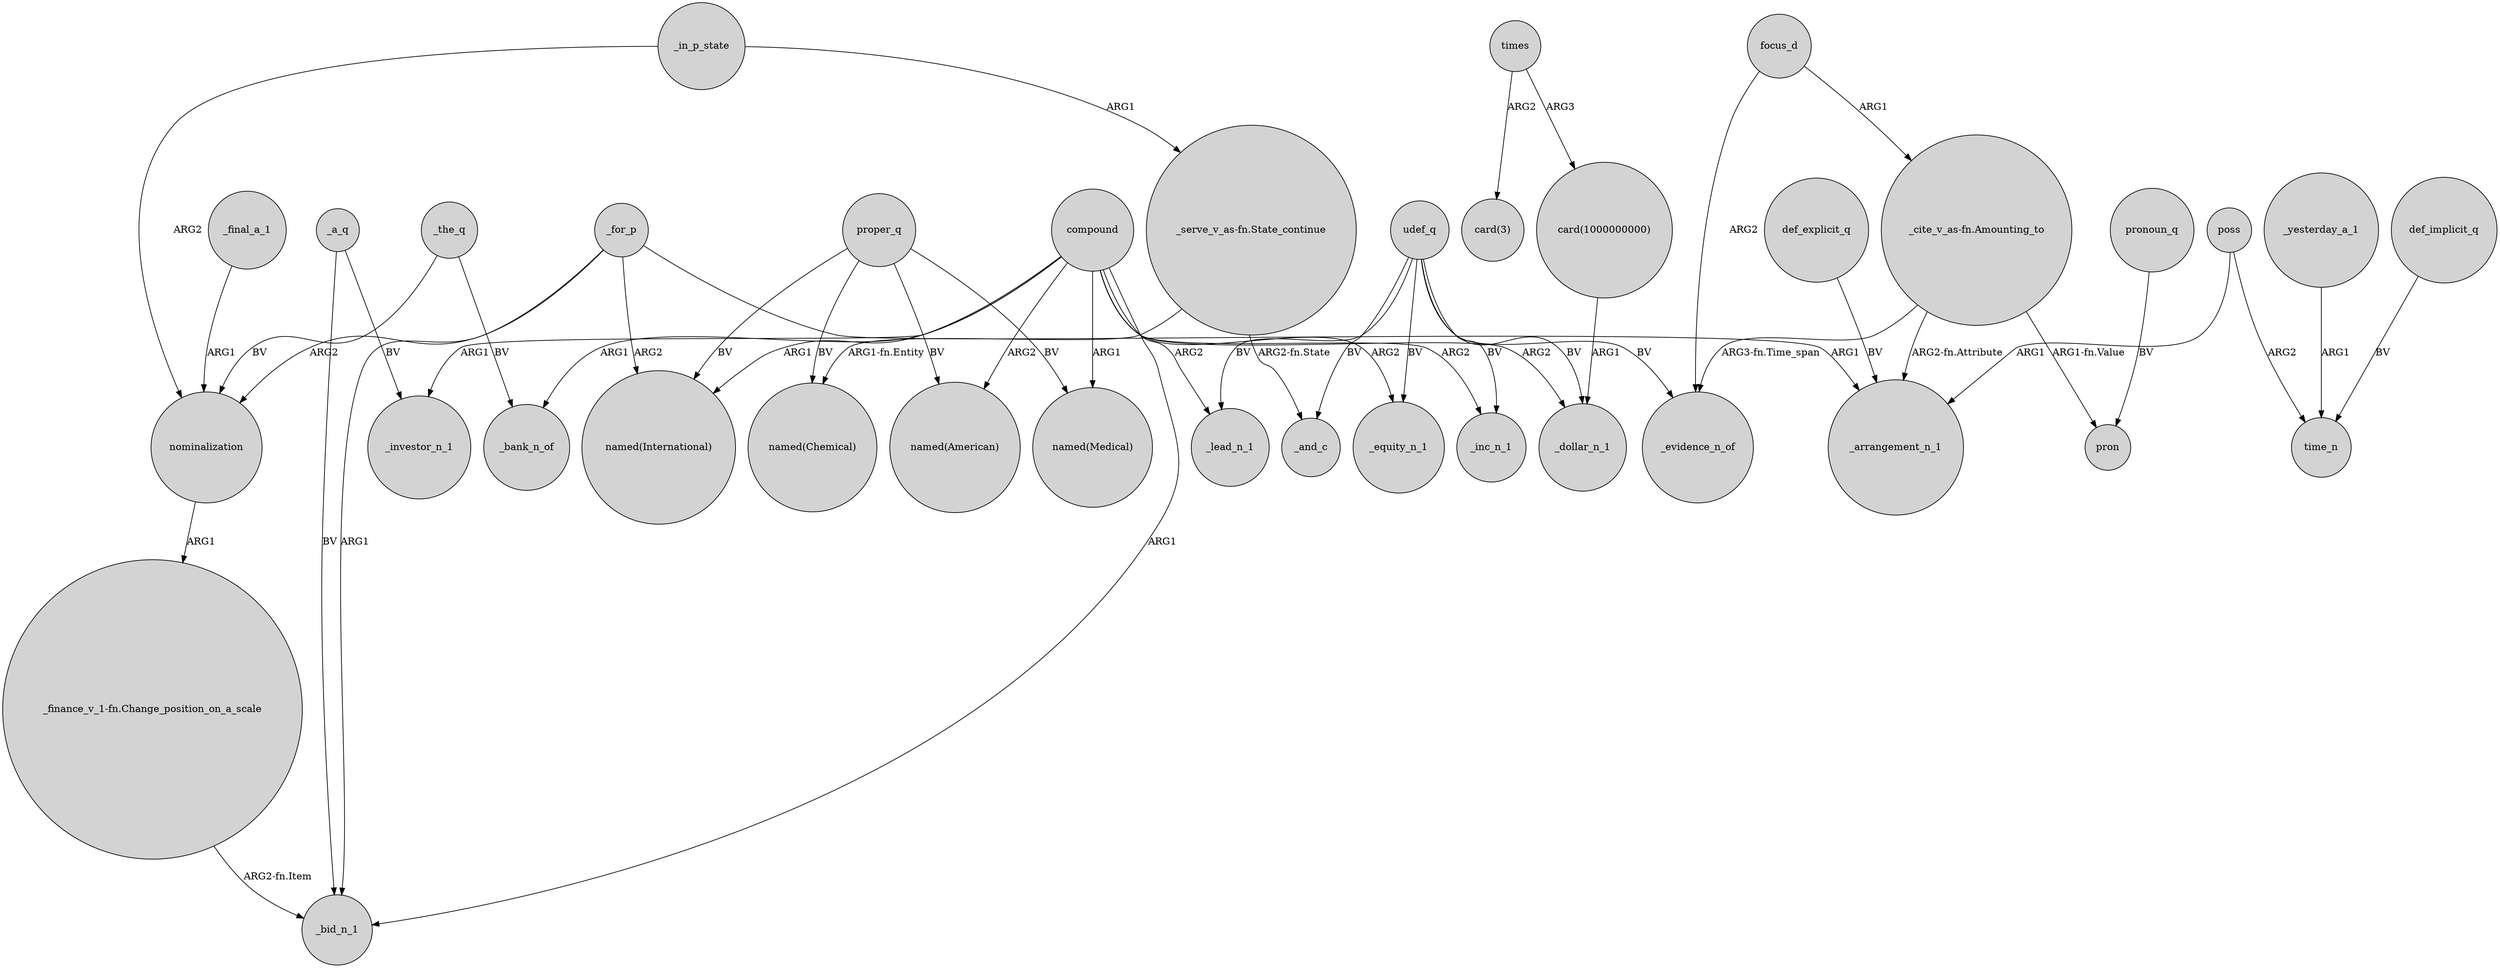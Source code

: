 digraph {
	node [shape=circle style=filled]
	_a_q -> _bid_n_1 [label=BV]
	"card(1000000000)" -> _dollar_n_1 [label=ARG1]
	"_cite_v_as-fn.Amounting_to" -> _evidence_n_of [label="ARG3-fn.Time_span"]
	_in_p_state -> nominalization [label=ARG2]
	_the_q -> nominalization [label=BV]
	_the_q -> _bank_n_of [label=BV]
	"_cite_v_as-fn.Amounting_to" -> _arrangement_n_1 [label="ARG2-fn.Attribute"]
	_for_p -> _arrangement_n_1 [label=ARG1]
	"_finance_v_1-fn.Change_position_on_a_scale" -> _bid_n_1 [label="ARG2-fn.Item"]
	udef_q -> _lead_n_1 [label=BV]
	focus_d -> "_cite_v_as-fn.Amounting_to" [label=ARG1]
	compound -> _bank_n_of [label=ARG1]
	_for_p -> "named(International)" [label=ARG2]
	nominalization -> "_finance_v_1-fn.Change_position_on_a_scale" [label=ARG1]
	udef_q -> _equity_n_1 [label=BV]
	compound -> "named(International)" [label=ARG1]
	times -> "card(3)" [label=ARG2]
	_yesterday_a_1 -> time_n [label=ARG1]
	compound -> _dollar_n_1 [label=ARG2]
	compound -> _equity_n_1 [label=ARG2]
	proper_q -> "named(Medical)" [label=BV]
	udef_q -> _and_c [label=BV]
	times -> "card(1000000000)" [label=ARG3]
	proper_q -> "named(Chemical)" [label=BV]
	pronoun_q -> pron [label=BV]
	"_serve_v_as-fn.State_continue" -> "named(Chemical)" [label="ARG1-fn.Entity"]
	udef_q -> _inc_n_1 [label=BV]
	_a_q -> _investor_n_1 [label=BV]
	_in_p_state -> "_serve_v_as-fn.State_continue" [label=ARG1]
	compound -> "named(Medical)" [label=ARG1]
	compound -> _inc_n_1 [label=ARG2]
	udef_q -> _evidence_n_of [label=BV]
	"_serve_v_as-fn.State_continue" -> _and_c [label="ARG2-fn.State"]
	proper_q -> "named(International)" [label=BV]
	udef_q -> _dollar_n_1 [label=BV]
	compound -> _investor_n_1 [label=ARG1]
	_for_p -> nominalization [label=ARG2]
	compound -> _lead_n_1 [label=ARG2]
	"_cite_v_as-fn.Amounting_to" -> pron [label="ARG1-fn.Value"]
	focus_d -> _evidence_n_of [label=ARG2]
	poss -> time_n [label=ARG2]
	compound -> "named(American)" [label=ARG2]
	proper_q -> "named(American)" [label=BV]
	def_explicit_q -> _arrangement_n_1 [label=BV]
	poss -> _arrangement_n_1 [label=ARG1]
	def_implicit_q -> time_n [label=BV]
	compound -> _bid_n_1 [label=ARG1]
	_for_p -> _bid_n_1 [label=ARG1]
	_final_a_1 -> nominalization [label=ARG1]
}
